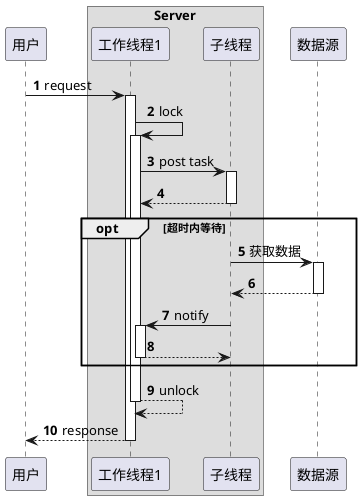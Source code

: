 @startuml
'https://plantuml.com/sequence-diagram

autonumber

participant 用户
box Server
    participant 工作线程1
    participant 子线程
end box
participant 数据源

用户 -> 工作线程1 ++: request

工作线程1 -> 工作线程1 ++: lock

工作线程1 -> 子线程 ++: post task
return

opt 超时内等待
    子线程 -> 数据源 ++: 获取数据
    return

    子线程 -> 工作线程1 ++: notify
    return
end

return unlock

return response
@enduml

@startuml
'https://plantuml.com/sequence-diagram

participant 用户1
participant 工作线程1
participant 数据源
participant 锁
participant 缓存
participant 工作线程2
participant 用户2

autonumber

用户1 -> 工作线程1 ++: request
用户2 -> 工作线程2 ++: request

工作线程1 -> 锁 ++: lock
工作线程2 -> 锁 ++: wait lock

工作线程1 -> 数据源 ++: 获取数据
return

工作线程1 -> 缓存 ++: 写入数据
return

return get lock
return unlock

工作线程1 --> 用户1 --: response
工作线程2 -> 锁 ++: lock

工作线程2 -> 缓存 ++: 读取数据
return

return unlock

工作线程2 --> 用户2 --: response
@enduml